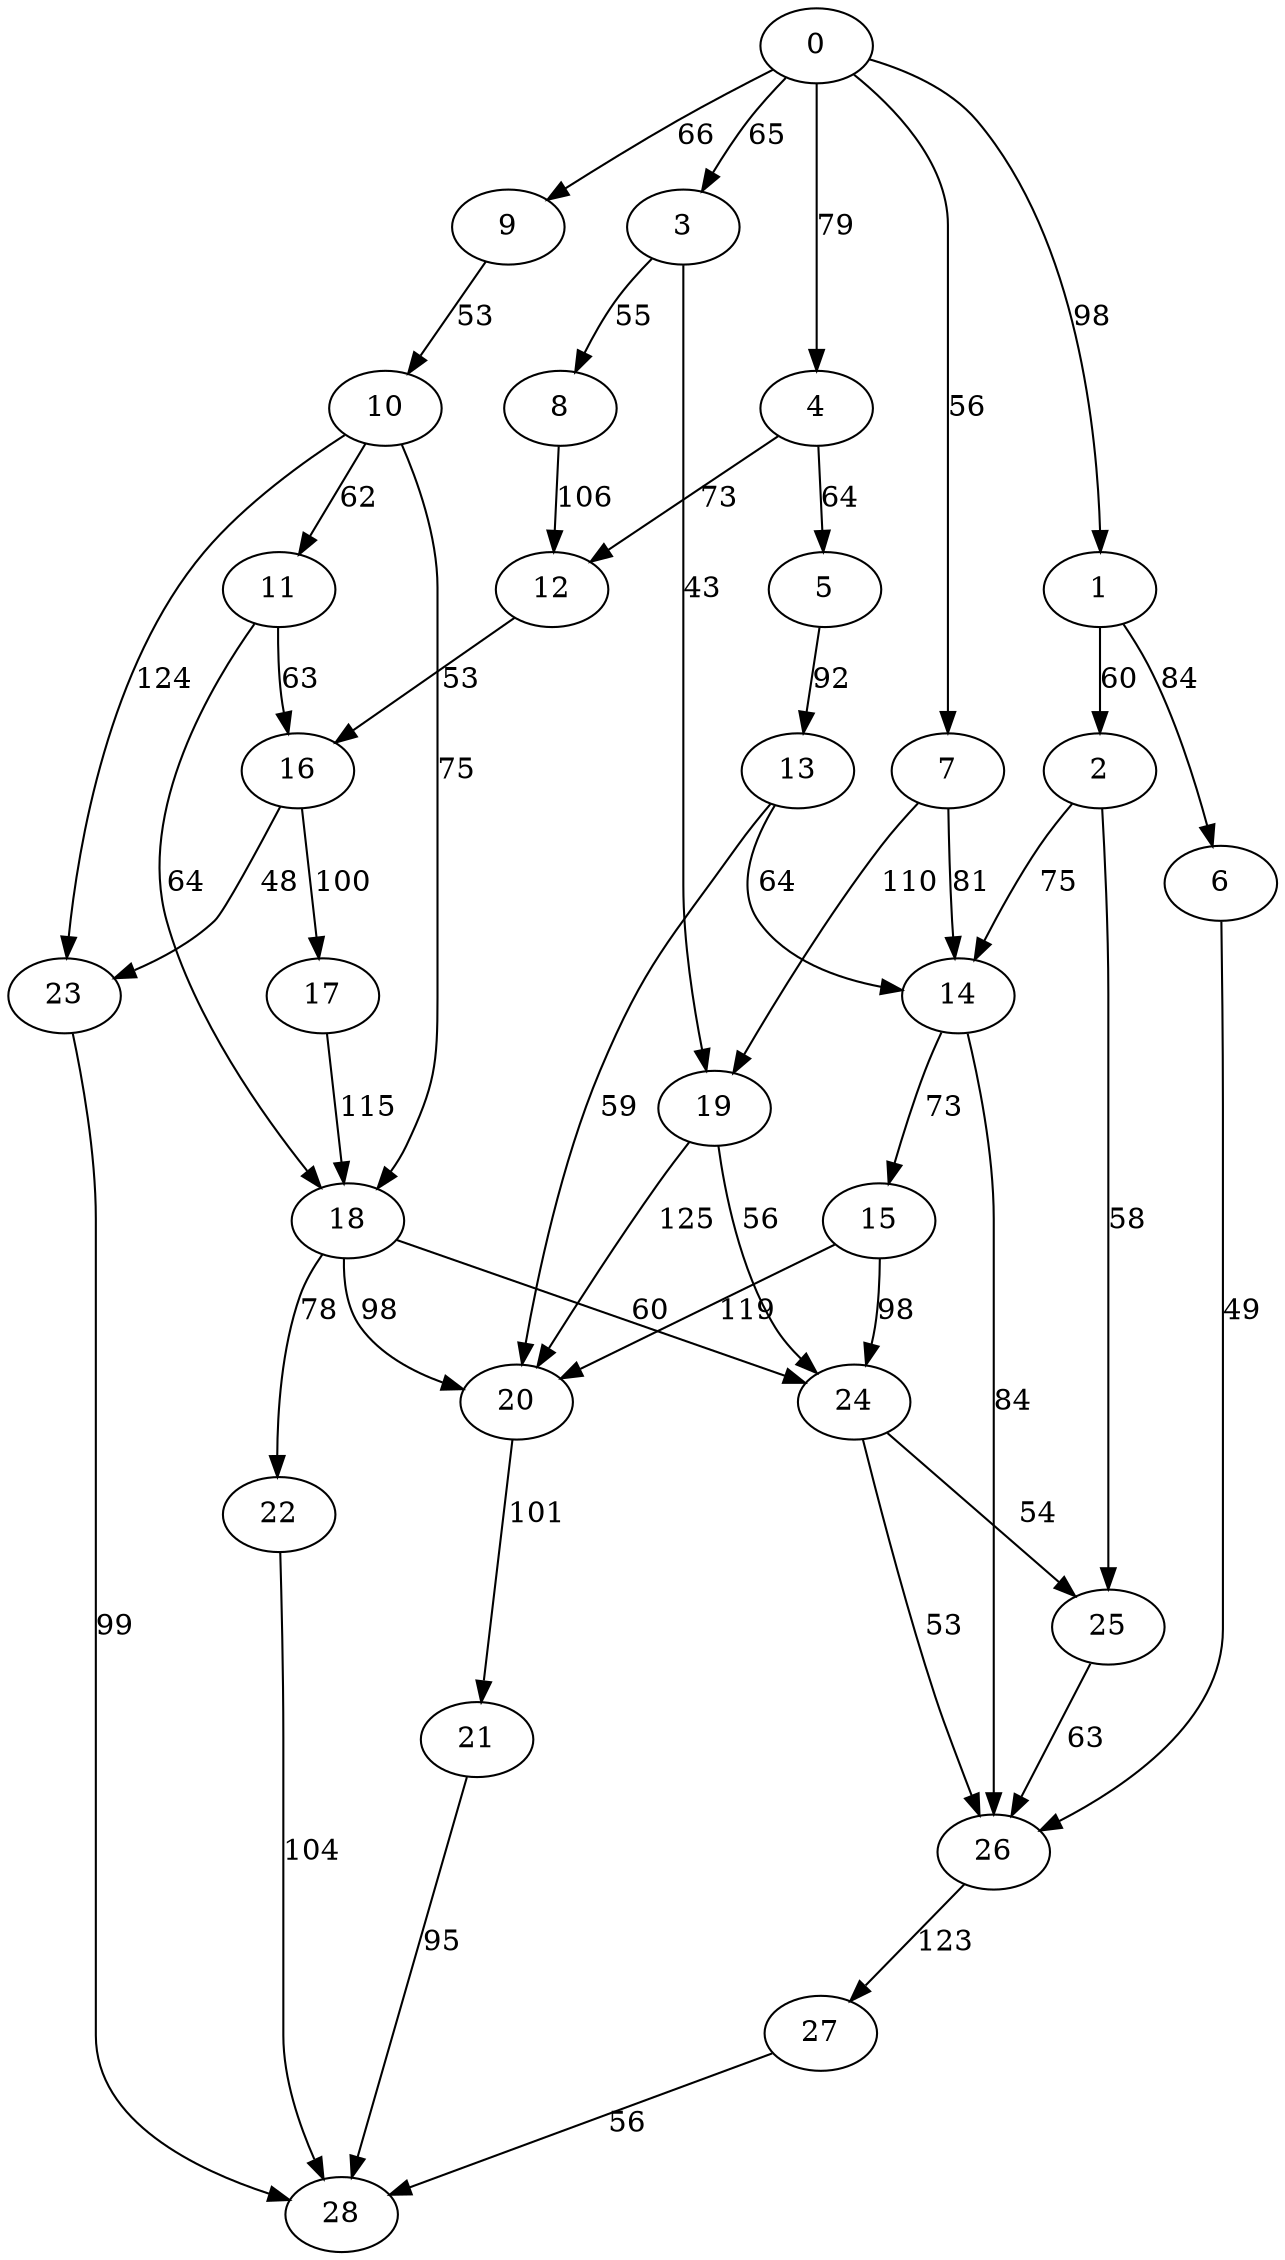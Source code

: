 digraph t40p6r7_6 {
0 -> 1 [ label = 98 ];
0 -> 3 [ label = 65 ];
0 -> 4 [ label = 79 ];
0 -> 7 [ label = 56 ];
0 -> 9 [ label = 66 ];
1 -> 2 [ label = 60 ];
1 -> 6 [ label = 84 ];
2 -> 14 [ label = 75 ];
2 -> 25 [ label = 58 ];
3 -> 8 [ label = 55 ];
3 -> 19 [ label = 43 ];
4 -> 5 [ label = 64 ];
4 -> 12 [ label = 73 ];
5 -> 13 [ label = 92 ];
6 -> 26 [ label = 49 ];
7 -> 14 [ label = 81 ];
7 -> 19 [ label = 110 ];
8 -> 12 [ label = 106 ];
9 -> 10 [ label = 53 ];
10 -> 11 [ label = 62 ];
10 -> 18 [ label = 75 ];
10 -> 23 [ label = 124 ];
11 -> 16 [ label = 63 ];
11 -> 18 [ label = 64 ];
12 -> 16 [ label = 53 ];
13 -> 14 [ label = 64 ];
13 -> 20 [ label = 59 ];
14 -> 15 [ label = 73 ];
14 -> 26 [ label = 84 ];
15 -> 20 [ label = 119 ];
15 -> 24 [ label = 98 ];
16 -> 17 [ label = 100 ];
16 -> 23 [ label = 48 ];
17 -> 18 [ label = 115 ];
18 -> 20 [ label = 98 ];
18 -> 22 [ label = 78 ];
18 -> 24 [ label = 60 ];
19 -> 20 [ label = 125 ];
19 -> 24 [ label = 56 ];
20 -> 21 [ label = 101 ];
21 -> 28 [ label = 95 ];
22 -> 28 [ label = 104 ];
23 -> 28 [ label = 99 ];
24 -> 25 [ label = 54 ];
24 -> 26 [ label = 53 ];
25 -> 26 [ label = 63 ];
26 -> 27 [ label = 123 ];
27 -> 28 [ label = 56 ];
 }

